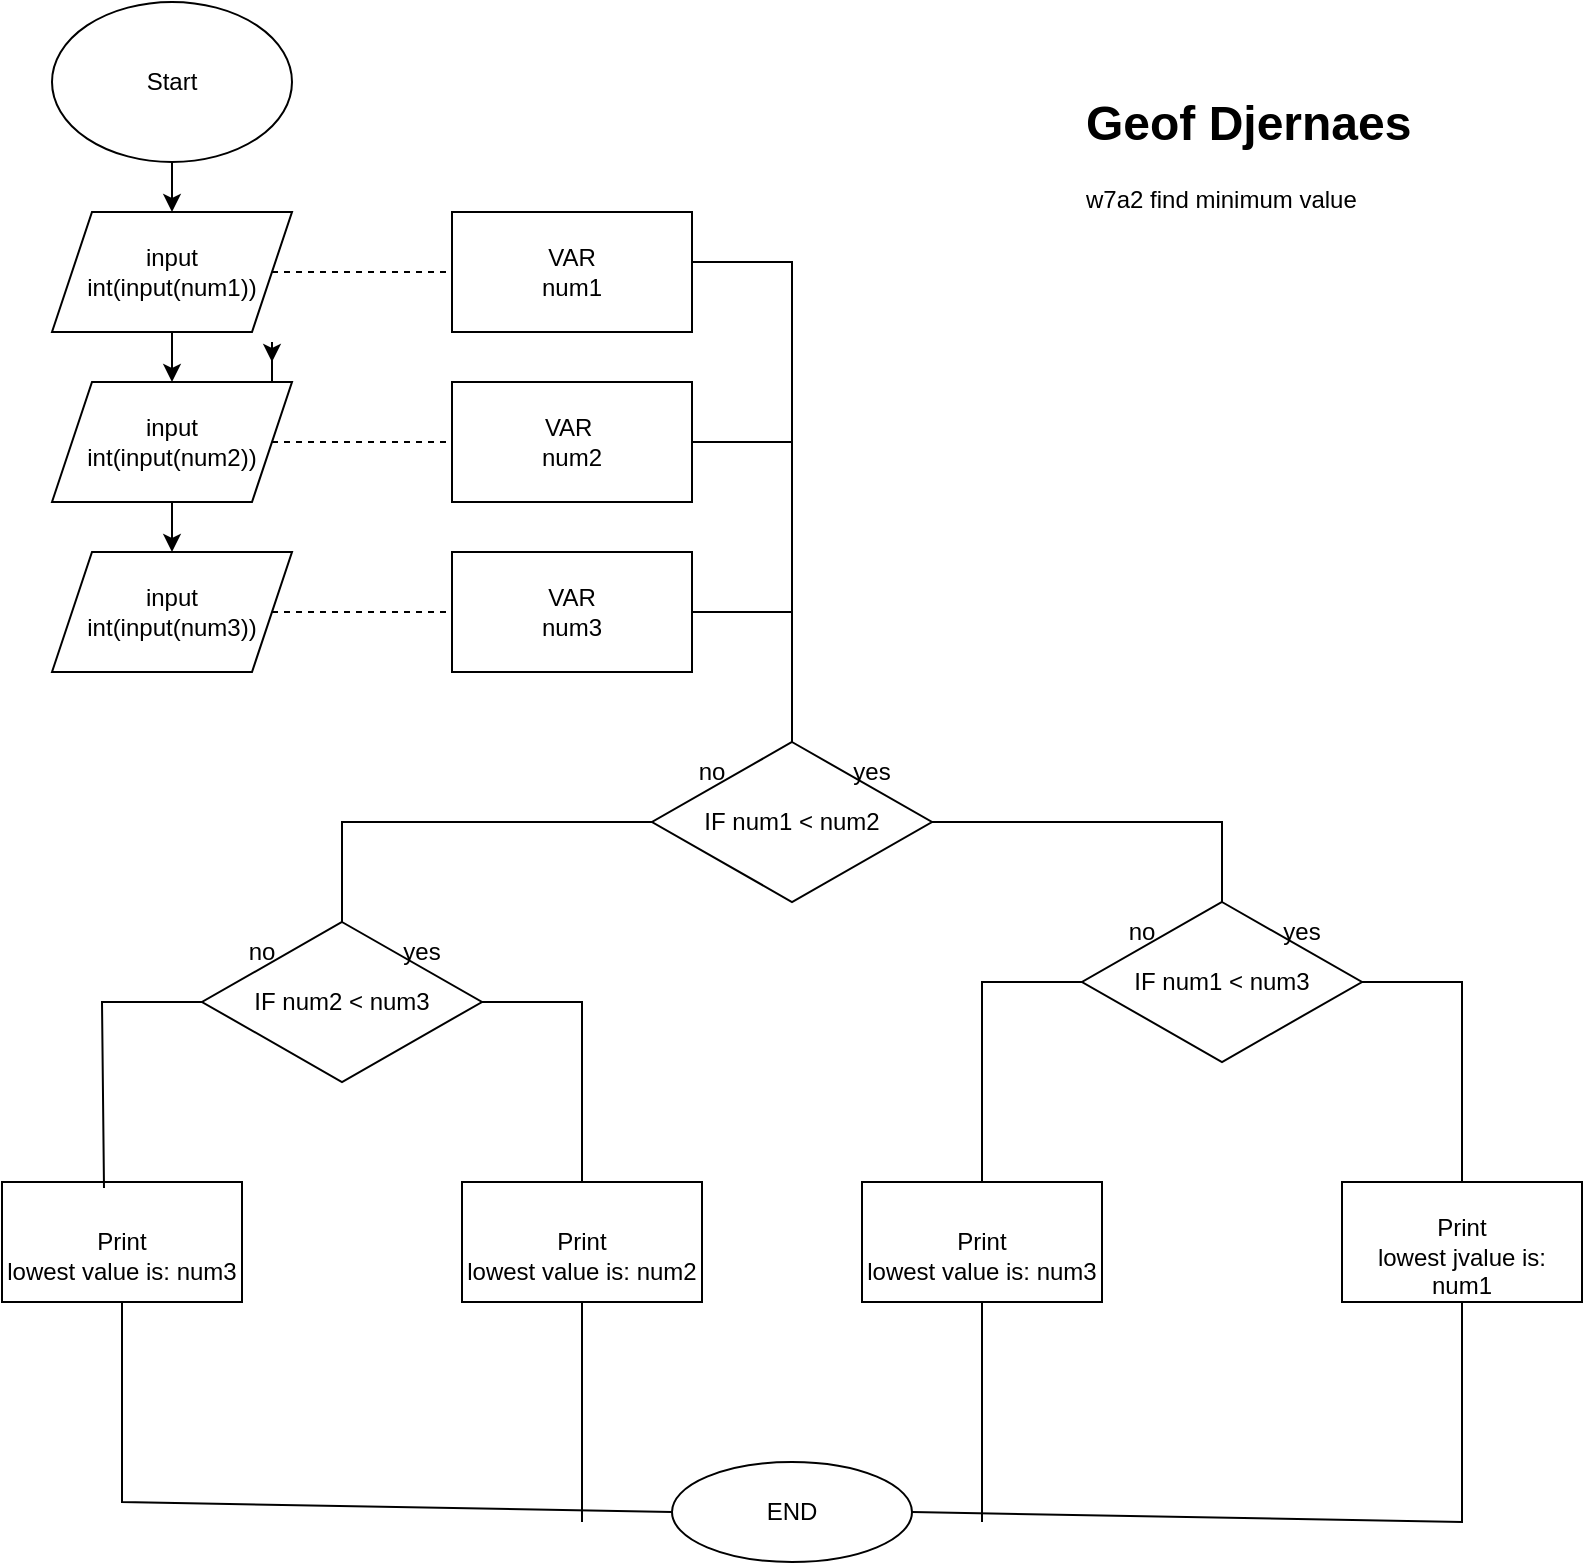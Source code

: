 <mxfile version="28.2.5">
  <diagram name="Page-1" id="XsM9vYakEzWf-lZJ__GW">
    <mxGraphModel dx="2066" dy="751" grid="1" gridSize="10" guides="1" tooltips="1" connect="1" arrows="1" fold="1" page="1" pageScale="1" pageWidth="850" pageHeight="1100" math="0" shadow="0">
      <root>
        <mxCell id="0" />
        <mxCell id="1" parent="0" />
        <mxCell id="v2VbKYjH_HNis19teFHW-36" value="" style="edgeStyle=orthogonalEdgeStyle;rounded=0;orthogonalLoop=1;jettySize=auto;html=1;" edge="1" parent="1" source="v2VbKYjH_HNis19teFHW-1" target="v2VbKYjH_HNis19teFHW-4">
          <mxGeometry relative="1" as="geometry" />
        </mxCell>
        <mxCell id="v2VbKYjH_HNis19teFHW-1" value="Start" style="ellipse;whiteSpace=wrap;html=1;" vertex="1" parent="1">
          <mxGeometry x="55" y="110" width="120" height="80" as="geometry" />
        </mxCell>
        <mxCell id="v2VbKYjH_HNis19teFHW-2" value="input&lt;div&gt;int(input(num3))&lt;/div&gt;" style="shape=parallelogram;perimeter=parallelogramPerimeter;whiteSpace=wrap;html=1;fixedSize=1;" vertex="1" parent="1">
          <mxGeometry x="55" y="385" width="120" height="60" as="geometry" />
        </mxCell>
        <mxCell id="v2VbKYjH_HNis19teFHW-38" value="" style="edgeStyle=orthogonalEdgeStyle;rounded=0;orthogonalLoop=1;jettySize=auto;html=1;" edge="1" parent="1" source="v2VbKYjH_HNis19teFHW-3" target="v2VbKYjH_HNis19teFHW-2">
          <mxGeometry relative="1" as="geometry" />
        </mxCell>
        <mxCell id="v2VbKYjH_HNis19teFHW-39" style="edgeStyle=orthogonalEdgeStyle;rounded=0;orthogonalLoop=1;jettySize=auto;html=1;exitX=1;exitY=0.5;exitDx=0;exitDy=0;" edge="1" parent="1" source="v2VbKYjH_HNis19teFHW-3">
          <mxGeometry relative="1" as="geometry">
            <mxPoint x="165" y="290" as="targetPoint" />
          </mxGeometry>
        </mxCell>
        <mxCell id="v2VbKYjH_HNis19teFHW-3" value="input&lt;div&gt;int(input(num2))&lt;/div&gt;" style="shape=parallelogram;perimeter=parallelogramPerimeter;whiteSpace=wrap;html=1;fixedSize=1;" vertex="1" parent="1">
          <mxGeometry x="55" y="300" width="120" height="60" as="geometry" />
        </mxCell>
        <mxCell id="v2VbKYjH_HNis19teFHW-37" value="" style="edgeStyle=orthogonalEdgeStyle;rounded=0;orthogonalLoop=1;jettySize=auto;html=1;" edge="1" parent="1" source="v2VbKYjH_HNis19teFHW-4" target="v2VbKYjH_HNis19teFHW-3">
          <mxGeometry relative="1" as="geometry" />
        </mxCell>
        <mxCell id="v2VbKYjH_HNis19teFHW-4" value="input&lt;div&gt;int(input(num1))&lt;/div&gt;" style="shape=parallelogram;perimeter=parallelogramPerimeter;whiteSpace=wrap;html=1;fixedSize=1;" vertex="1" parent="1">
          <mxGeometry x="55" y="215" width="120" height="60" as="geometry" />
        </mxCell>
        <mxCell id="v2VbKYjH_HNis19teFHW-5" value="VAR&lt;div&gt;num3&lt;/div&gt;" style="rounded=0;whiteSpace=wrap;html=1;" vertex="1" parent="1">
          <mxGeometry x="255" y="385" width="120" height="60" as="geometry" />
        </mxCell>
        <mxCell id="v2VbKYjH_HNis19teFHW-6" value="VAR&amp;nbsp;&lt;div&gt;num2&lt;/div&gt;" style="rounded=0;whiteSpace=wrap;html=1;" vertex="1" parent="1">
          <mxGeometry x="255" y="300" width="120" height="60" as="geometry" />
        </mxCell>
        <mxCell id="v2VbKYjH_HNis19teFHW-7" value="VAR&lt;div&gt;num1&lt;/div&gt;" style="rounded=0;whiteSpace=wrap;html=1;" vertex="1" parent="1">
          <mxGeometry x="255" y="215" width="120" height="60" as="geometry" />
        </mxCell>
        <mxCell id="v2VbKYjH_HNis19teFHW-8" value="IF num1 &amp;lt; num2" style="rhombus;whiteSpace=wrap;html=1;" vertex="1" parent="1">
          <mxGeometry x="355" y="480" width="140" height="80" as="geometry" />
        </mxCell>
        <mxCell id="v2VbKYjH_HNis19teFHW-12" value="&lt;div&gt;&lt;br&gt;&lt;/div&gt;&lt;div&gt;Print&lt;/div&gt;lowest value is: num2" style="rounded=0;whiteSpace=wrap;html=1;" vertex="1" parent="1">
          <mxGeometry x="260" y="700" width="120" height="60" as="geometry" />
        </mxCell>
        <mxCell id="v2VbKYjH_HNis19teFHW-13" value="&lt;div&gt;&lt;br&gt;&lt;/div&gt;&lt;div&gt;Print&lt;/div&gt;lowest value is: num3" style="rounded=0;whiteSpace=wrap;html=1;" vertex="1" parent="1">
          <mxGeometry x="30" y="700" width="120" height="60" as="geometry" />
        </mxCell>
        <mxCell id="v2VbKYjH_HNis19teFHW-14" value="&lt;div&gt;&lt;br&gt;&lt;/div&gt;&lt;div&gt;Print&lt;/div&gt;lowest value is:&amp;nbsp;num3" style="rounded=0;whiteSpace=wrap;html=1;" vertex="1" parent="1">
          <mxGeometry x="460" y="700" width="120" height="60" as="geometry" />
        </mxCell>
        <mxCell id="v2VbKYjH_HNis19teFHW-15" value="&lt;div&gt;&lt;br&gt;&lt;/div&gt;&lt;div&gt;Print&lt;/div&gt;lowest jvalue is:&lt;div&gt;num1&lt;/div&gt;" style="rounded=0;whiteSpace=wrap;html=1;" vertex="1" parent="1">
          <mxGeometry x="700" y="700" width="120" height="60" as="geometry" />
        </mxCell>
        <mxCell id="v2VbKYjH_HNis19teFHW-17" value="END" style="ellipse;whiteSpace=wrap;html=1;" vertex="1" parent="1">
          <mxGeometry x="365" y="840" width="120" height="50" as="geometry" />
        </mxCell>
        <mxCell id="v2VbKYjH_HNis19teFHW-18" value="IF num1 &amp;lt; num3" style="rhombus;whiteSpace=wrap;html=1;" vertex="1" parent="1">
          <mxGeometry x="570" y="560" width="140" height="80" as="geometry" />
        </mxCell>
        <mxCell id="v2VbKYjH_HNis19teFHW-19" value="IF num2 &amp;lt; num3" style="rhombus;whiteSpace=wrap;html=1;" vertex="1" parent="1">
          <mxGeometry x="130" y="570" width="140" height="80" as="geometry" />
        </mxCell>
        <mxCell id="v2VbKYjH_HNis19teFHW-20" value="no" style="text;html=1;align=center;verticalAlign=middle;whiteSpace=wrap;rounded=0;" vertex="1" parent="1">
          <mxGeometry x="355" y="480" width="60" height="30" as="geometry" />
        </mxCell>
        <mxCell id="v2VbKYjH_HNis19teFHW-21" value="yes" style="text;html=1;align=center;verticalAlign=middle;whiteSpace=wrap;rounded=0;" vertex="1" parent="1">
          <mxGeometry x="435" y="480" width="60" height="30" as="geometry" />
        </mxCell>
        <mxCell id="v2VbKYjH_HNis19teFHW-22" value="no" style="text;html=1;align=center;verticalAlign=middle;whiteSpace=wrap;rounded=0;" vertex="1" parent="1">
          <mxGeometry x="570" y="560" width="60" height="30" as="geometry" />
        </mxCell>
        <mxCell id="v2VbKYjH_HNis19teFHW-23" value="yes" style="text;html=1;align=center;verticalAlign=middle;whiteSpace=wrap;rounded=0;" vertex="1" parent="1">
          <mxGeometry x="650" y="560" width="60" height="30" as="geometry" />
        </mxCell>
        <mxCell id="v2VbKYjH_HNis19teFHW-24" value="no" style="text;html=1;align=center;verticalAlign=middle;whiteSpace=wrap;rounded=0;" vertex="1" parent="1">
          <mxGeometry x="130" y="570" width="60" height="30" as="geometry" />
        </mxCell>
        <mxCell id="v2VbKYjH_HNis19teFHW-25" value="yes" style="text;html=1;align=center;verticalAlign=middle;whiteSpace=wrap;rounded=0;" vertex="1" parent="1">
          <mxGeometry x="210" y="570" width="60" height="30" as="geometry" />
        </mxCell>
        <mxCell id="v2VbKYjH_HNis19teFHW-26" value="" style="endArrow=none;html=1;rounded=0;exitX=0;exitY=0.5;exitDx=0;exitDy=0;entryX=0.5;entryY=0;entryDx=0;entryDy=0;" edge="1" parent="1" source="v2VbKYjH_HNis19teFHW-8" target="v2VbKYjH_HNis19teFHW-19">
          <mxGeometry width="50" height="50" relative="1" as="geometry">
            <mxPoint x="400" y="510" as="sourcePoint" />
            <mxPoint x="450" y="460" as="targetPoint" />
            <Array as="points">
              <mxPoint x="200" y="520" />
            </Array>
          </mxGeometry>
        </mxCell>
        <mxCell id="v2VbKYjH_HNis19teFHW-27" value="" style="endArrow=none;html=1;rounded=0;entryX=1;entryY=0.5;entryDx=0;entryDy=0;exitX=0.5;exitY=0;exitDx=0;exitDy=0;" edge="1" parent="1" source="v2VbKYjH_HNis19teFHW-18" target="v2VbKYjH_HNis19teFHW-8">
          <mxGeometry width="50" height="50" relative="1" as="geometry">
            <mxPoint x="400" y="510" as="sourcePoint" />
            <mxPoint x="450" y="460" as="targetPoint" />
            <Array as="points">
              <mxPoint x="640" y="520" />
            </Array>
          </mxGeometry>
        </mxCell>
        <mxCell id="v2VbKYjH_HNis19teFHW-28" value="" style="endArrow=none;html=1;rounded=0;exitX=0.425;exitY=0.05;exitDx=0;exitDy=0;exitPerimeter=0;entryX=0;entryY=0.5;entryDx=0;entryDy=0;" edge="1" parent="1" source="v2VbKYjH_HNis19teFHW-13" target="v2VbKYjH_HNis19teFHW-19">
          <mxGeometry width="50" height="50" relative="1" as="geometry">
            <mxPoint x="400" y="510" as="sourcePoint" />
            <mxPoint x="450" y="460" as="targetPoint" />
            <Array as="points">
              <mxPoint x="80" y="610" />
            </Array>
          </mxGeometry>
        </mxCell>
        <mxCell id="v2VbKYjH_HNis19teFHW-29" value="" style="endArrow=none;html=1;rounded=0;exitX=0.5;exitY=0;exitDx=0;exitDy=0;entryX=0;entryY=0.5;entryDx=0;entryDy=0;" edge="1" parent="1" source="v2VbKYjH_HNis19teFHW-14" target="v2VbKYjH_HNis19teFHW-18">
          <mxGeometry width="50" height="50" relative="1" as="geometry">
            <mxPoint x="400" y="510" as="sourcePoint" />
            <mxPoint x="450" y="460" as="targetPoint" />
            <Array as="points">
              <mxPoint x="520" y="600" />
            </Array>
          </mxGeometry>
        </mxCell>
        <mxCell id="v2VbKYjH_HNis19teFHW-30" value="" style="endArrow=none;html=1;rounded=0;entryX=1;entryY=0.5;entryDx=0;entryDy=0;exitX=0.5;exitY=0;exitDx=0;exitDy=0;" edge="1" parent="1" source="v2VbKYjH_HNis19teFHW-12" target="v2VbKYjH_HNis19teFHW-19">
          <mxGeometry width="50" height="50" relative="1" as="geometry">
            <mxPoint x="400" y="510" as="sourcePoint" />
            <mxPoint x="450" y="460" as="targetPoint" />
            <Array as="points">
              <mxPoint x="320" y="610" />
            </Array>
          </mxGeometry>
        </mxCell>
        <mxCell id="v2VbKYjH_HNis19teFHW-31" value="" style="endArrow=none;html=1;rounded=0;exitX=1;exitY=0.5;exitDx=0;exitDy=0;entryX=0.5;entryY=0;entryDx=0;entryDy=0;" edge="1" parent="1" source="v2VbKYjH_HNis19teFHW-18" target="v2VbKYjH_HNis19teFHW-15">
          <mxGeometry width="50" height="50" relative="1" as="geometry">
            <mxPoint x="400" y="510" as="sourcePoint" />
            <mxPoint x="450" y="460" as="targetPoint" />
            <Array as="points">
              <mxPoint x="760" y="600" />
            </Array>
          </mxGeometry>
        </mxCell>
        <mxCell id="v2VbKYjH_HNis19teFHW-32" value="" style="endArrow=none;dashed=1;html=1;rounded=0;entryX=0;entryY=0.5;entryDx=0;entryDy=0;" edge="1" parent="1" source="v2VbKYjH_HNis19teFHW-2" target="v2VbKYjH_HNis19teFHW-5">
          <mxGeometry width="50" height="50" relative="1" as="geometry">
            <mxPoint x="185" y="415" as="sourcePoint" />
            <mxPoint x="225" y="370" as="targetPoint" />
          </mxGeometry>
        </mxCell>
        <mxCell id="v2VbKYjH_HNis19teFHW-34" value="" style="endArrow=none;dashed=1;html=1;rounded=0;entryX=0;entryY=0.5;entryDx=0;entryDy=0;exitX=1;exitY=0.5;exitDx=0;exitDy=0;" edge="1" parent="1" source="v2VbKYjH_HNis19teFHW-3" target="v2VbKYjH_HNis19teFHW-6">
          <mxGeometry width="50" height="50" relative="1" as="geometry">
            <mxPoint x="225" y="390" as="sourcePoint" />
            <mxPoint x="295" y="390" as="targetPoint" />
          </mxGeometry>
        </mxCell>
        <mxCell id="v2VbKYjH_HNis19teFHW-35" value="" style="endArrow=none;dashed=1;html=1;rounded=0;entryX=0;entryY=0.5;entryDx=0;entryDy=0;" edge="1" parent="1" source="v2VbKYjH_HNis19teFHW-4" target="v2VbKYjH_HNis19teFHW-7">
          <mxGeometry width="50" height="50" relative="1" as="geometry">
            <mxPoint x="225" y="325" as="sourcePoint" />
            <mxPoint x="295" y="320" as="targetPoint" />
          </mxGeometry>
        </mxCell>
        <mxCell id="v2VbKYjH_HNis19teFHW-41" value="" style="endArrow=none;html=1;rounded=0;entryX=1;entryY=0.5;entryDx=0;entryDy=0;exitX=0.5;exitY=0;exitDx=0;exitDy=0;" edge="1" parent="1" source="v2VbKYjH_HNis19teFHW-8" target="v2VbKYjH_HNis19teFHW-5">
          <mxGeometry width="50" height="50" relative="1" as="geometry">
            <mxPoint x="410" y="480" as="sourcePoint" />
            <mxPoint x="435" y="460" as="targetPoint" />
            <Array as="points">
              <mxPoint x="425" y="415" />
            </Array>
          </mxGeometry>
        </mxCell>
        <mxCell id="v2VbKYjH_HNis19teFHW-42" value="" style="endArrow=none;html=1;rounded=0;entryX=1;entryY=0.5;entryDx=0;entryDy=0;" edge="1" parent="1">
          <mxGeometry width="50" height="50" relative="1" as="geometry">
            <mxPoint x="425" y="420" as="sourcePoint" />
            <mxPoint x="375" y="330" as="targetPoint" />
            <Array as="points">
              <mxPoint x="425" y="330" />
            </Array>
          </mxGeometry>
        </mxCell>
        <mxCell id="v2VbKYjH_HNis19teFHW-43" value="" style="endArrow=none;html=1;rounded=0;entryX=1;entryY=0.5;entryDx=0;entryDy=0;" edge="1" parent="1">
          <mxGeometry width="50" height="50" relative="1" as="geometry">
            <mxPoint x="425" y="340" as="sourcePoint" />
            <mxPoint x="375" y="240" as="targetPoint" />
            <Array as="points">
              <mxPoint x="425" y="240" />
            </Array>
          </mxGeometry>
        </mxCell>
        <mxCell id="v2VbKYjH_HNis19teFHW-46" value="" style="endArrow=none;html=1;rounded=0;entryX=0.5;entryY=1;entryDx=0;entryDy=0;exitX=1;exitY=0.5;exitDx=0;exitDy=0;" edge="1" parent="1" source="v2VbKYjH_HNis19teFHW-17" target="v2VbKYjH_HNis19teFHW-15">
          <mxGeometry width="50" height="50" relative="1" as="geometry">
            <mxPoint x="535.577" y="873.269" as="sourcePoint" />
            <mxPoint x="590" y="820" as="targetPoint" />
            <Array as="points">
              <mxPoint x="760" y="870" />
            </Array>
          </mxGeometry>
        </mxCell>
        <mxCell id="v2VbKYjH_HNis19teFHW-49" value="" style="endArrow=none;html=1;rounded=0;exitX=0.5;exitY=1;exitDx=0;exitDy=0;entryX=0;entryY=0.5;entryDx=0;entryDy=0;" edge="1" parent="1" source="v2VbKYjH_HNis19teFHW-13" target="v2VbKYjH_HNis19teFHW-17">
          <mxGeometry width="50" height="50" relative="1" as="geometry">
            <mxPoint x="400" y="800" as="sourcePoint" />
            <mxPoint x="310" y="860" as="targetPoint" />
            <Array as="points">
              <mxPoint x="90" y="860" />
            </Array>
          </mxGeometry>
        </mxCell>
        <mxCell id="v2VbKYjH_HNis19teFHW-53" value="" style="endArrow=none;html=1;rounded=0;exitX=0.5;exitY=1;exitDx=0;exitDy=0;" edge="1" parent="1" source="v2VbKYjH_HNis19teFHW-12">
          <mxGeometry width="50" height="50" relative="1" as="geometry">
            <mxPoint x="400" y="800" as="sourcePoint" />
            <mxPoint x="320" y="870" as="targetPoint" />
          </mxGeometry>
        </mxCell>
        <mxCell id="v2VbKYjH_HNis19teFHW-54" value="" style="endArrow=none;html=1;rounded=0;exitX=0.5;exitY=1;exitDx=0;exitDy=0;" edge="1" parent="1" source="v2VbKYjH_HNis19teFHW-14">
          <mxGeometry width="50" height="50" relative="1" as="geometry">
            <mxPoint x="400" y="800" as="sourcePoint" />
            <mxPoint x="520" y="870" as="targetPoint" />
          </mxGeometry>
        </mxCell>
        <mxCell id="v2VbKYjH_HNis19teFHW-55" value="&lt;h1 style=&quot;margin-top: 0px;&quot;&gt;Geof Djernaes&lt;/h1&gt;&lt;div&gt;w7a2 find minimum value&lt;/div&gt;" style="text;html=1;whiteSpace=wrap;overflow=hidden;rounded=0;" vertex="1" parent="1">
          <mxGeometry x="570" y="150" width="180" height="120" as="geometry" />
        </mxCell>
      </root>
    </mxGraphModel>
  </diagram>
</mxfile>
